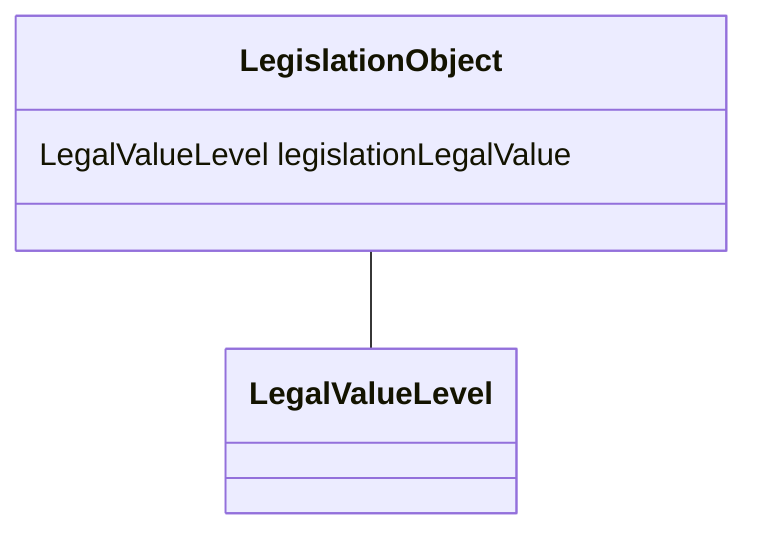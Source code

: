 classDiagram
  LegislationObject -- LegalValueLevel


class LegislationObject {

  LegalValueLevel legislationLegalValue

 }